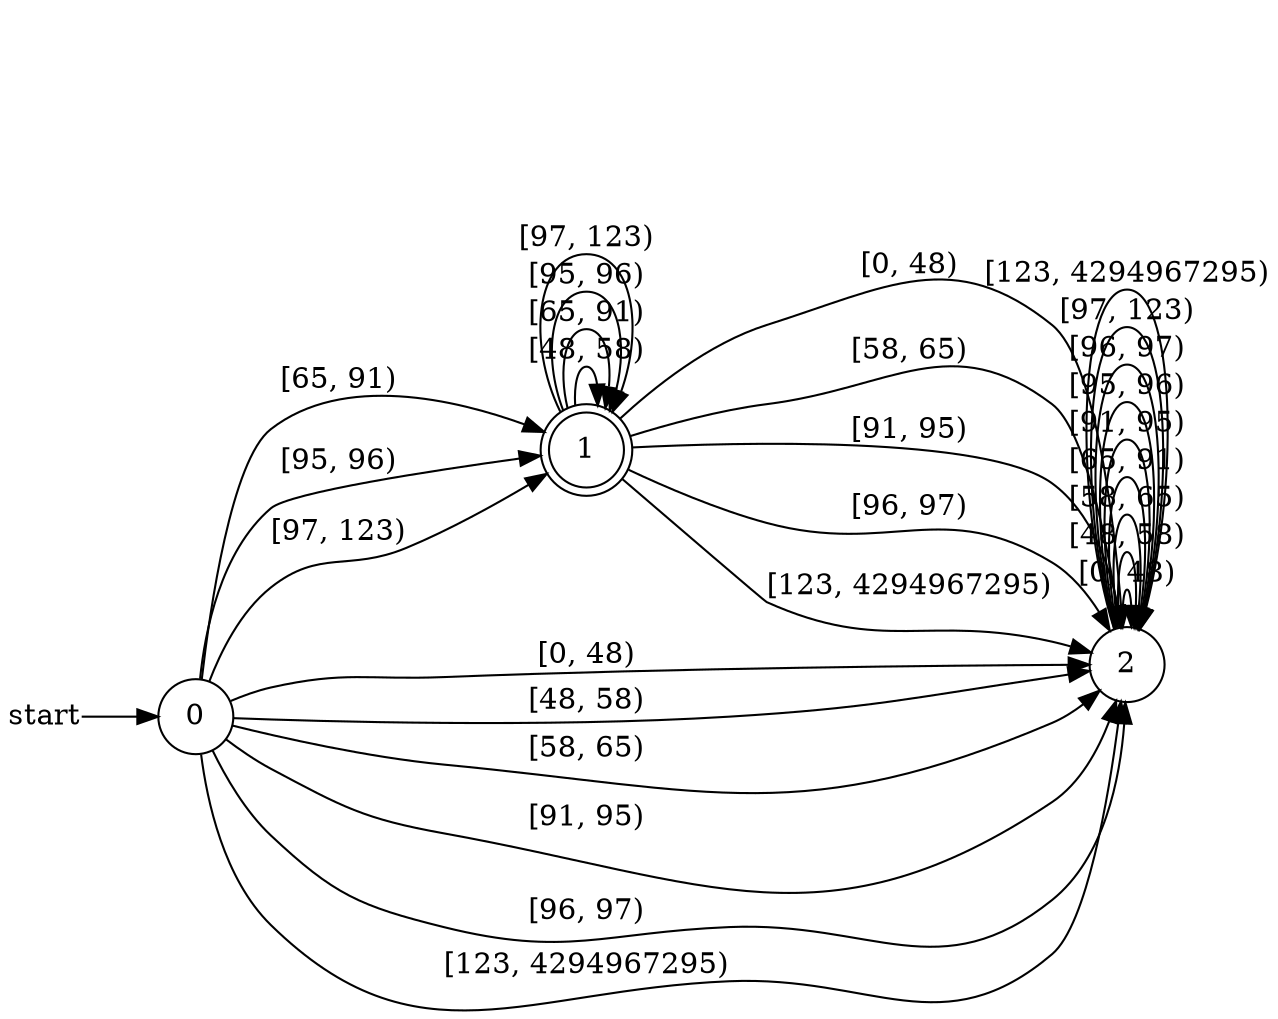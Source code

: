 // for scanners[0]


digraph {
    rankdir=LR;
    start [shape=plain,label=start];
    q0[shape=circle,label=0];
    q1[shape=doublecircle,label=1];
    q2[shape=circle,label=2];
    start -> q0;
    q0 -> q2 [label="[0, 48)"];
    q0 -> q2 [label="[48, 58)"];
    q0 -> q2 [label="[58, 65)"];
    q0 -> q1 [label="[65, 91)"];
    q0 -> q2 [label="[91, 95)"];
    q0 -> q1 [label="[95, 96)"];
    q0 -> q2 [label="[96, 97)"];
    q0 -> q1 [label="[97, 123)"];
    q0 -> q2 [label="[123, 4294967295)"];
    q1 -> q2 [label="[0, 48)"];
    q1 -> q1 [label="[48, 58)"];
    q1 -> q2 [label="[58, 65)"];
    q1 -> q1 [label="[65, 91)"];
    q1 -> q2 [label="[91, 95)"];
    q1 -> q1 [label="[95, 96)"];
    q1 -> q2 [label="[96, 97)"];
    q1 -> q1 [label="[97, 123)"];
    q1 -> q2 [label="[123, 4294967295)"];
    q2 -> q2 [label="[0, 48)"];
    q2 -> q2 [label="[48, 58)"];
    q2 -> q2 [label="[58, 65)"];
    q2 -> q2 [label="[65, 91)"];
    q2 -> q2 [label="[91, 95)"];
    q2 -> q2 [label="[95, 96)"];
    q2 -> q2 [label="[96, 97)"];
    q2 -> q2 [label="[97, 123)"];
    q2 -> q2 [label="[123, 4294967295)"];
}
